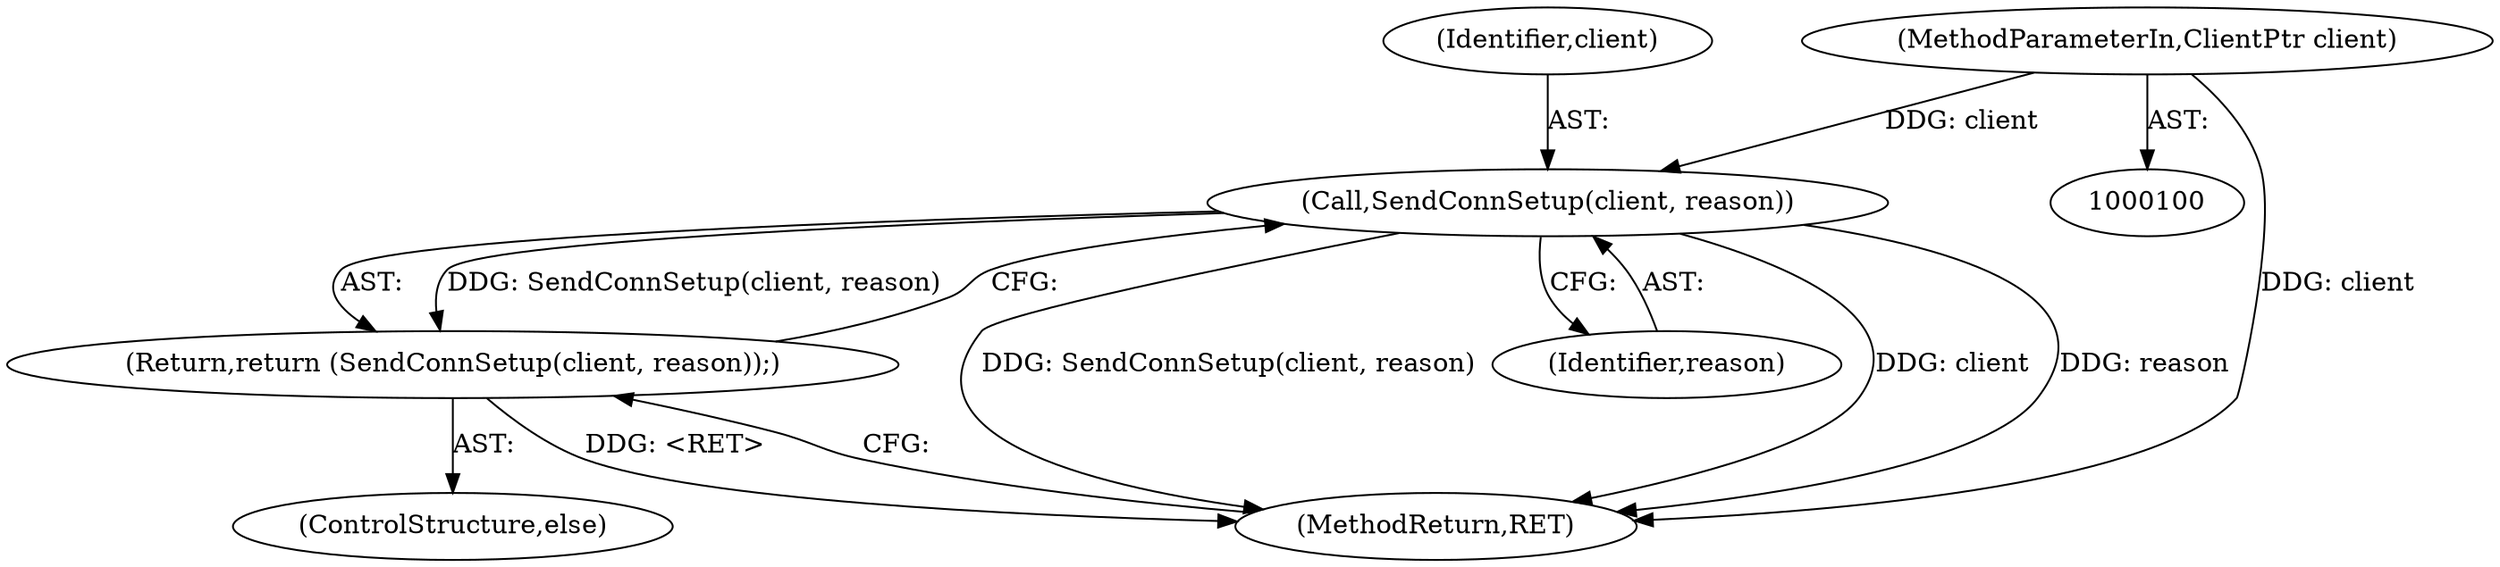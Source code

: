 digraph "0_xserver_b747da5e25be944337a9cd1415506fc06b70aa81@pointer" {
"1000150" [label="(Call,SendConnSetup(client, reason))"];
"1000101" [label="(MethodParameterIn,ClientPtr client)"];
"1000149" [label="(Return,return (SendConnSetup(client, reason));)"];
"1000150" [label="(Call,SendConnSetup(client, reason))"];
"1000152" [label="(Identifier,reason)"];
"1000101" [label="(MethodParameterIn,ClientPtr client)"];
"1000149" [label="(Return,return (SendConnSetup(client, reason));)"];
"1000151" [label="(Identifier,client)"];
"1000153" [label="(MethodReturn,RET)"];
"1000148" [label="(ControlStructure,else)"];
"1000150" -> "1000149"  [label="AST: "];
"1000150" -> "1000152"  [label="CFG: "];
"1000151" -> "1000150"  [label="AST: "];
"1000152" -> "1000150"  [label="AST: "];
"1000149" -> "1000150"  [label="CFG: "];
"1000150" -> "1000153"  [label="DDG: SendConnSetup(client, reason)"];
"1000150" -> "1000153"  [label="DDG: client"];
"1000150" -> "1000153"  [label="DDG: reason"];
"1000150" -> "1000149"  [label="DDG: SendConnSetup(client, reason)"];
"1000101" -> "1000150"  [label="DDG: client"];
"1000101" -> "1000100"  [label="AST: "];
"1000101" -> "1000153"  [label="DDG: client"];
"1000149" -> "1000148"  [label="AST: "];
"1000153" -> "1000149"  [label="CFG: "];
"1000149" -> "1000153"  [label="DDG: <RET>"];
}
